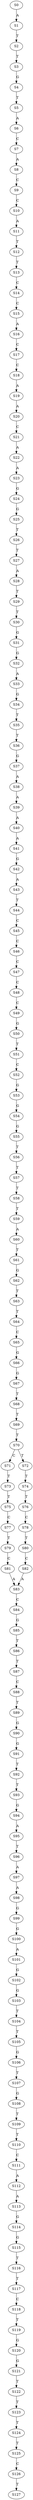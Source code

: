 strict digraph  {
	S0 -> S1 [ label = A ];
	S1 -> S2 [ label = T ];
	S2 -> S3 [ label = T ];
	S3 -> S4 [ label = G ];
	S4 -> S5 [ label = T ];
	S5 -> S6 [ label = A ];
	S6 -> S7 [ label = C ];
	S7 -> S8 [ label = A ];
	S8 -> S9 [ label = C ];
	S9 -> S10 [ label = C ];
	S10 -> S11 [ label = A ];
	S11 -> S12 [ label = T ];
	S12 -> S13 [ label = T ];
	S13 -> S14 [ label = C ];
	S14 -> S15 [ label = C ];
	S15 -> S16 [ label = A ];
	S16 -> S17 [ label = C ];
	S17 -> S18 [ label = C ];
	S18 -> S19 [ label = A ];
	S19 -> S20 [ label = A ];
	S20 -> S21 [ label = C ];
	S21 -> S22 [ label = A ];
	S22 -> S23 [ label = A ];
	S23 -> S24 [ label = G ];
	S24 -> S25 [ label = G ];
	S25 -> S26 [ label = T ];
	S26 -> S27 [ label = T ];
	S27 -> S28 [ label = A ];
	S28 -> S29 [ label = T ];
	S29 -> S30 [ label = T ];
	S30 -> S31 [ label = G ];
	S31 -> S32 [ label = G ];
	S32 -> S33 [ label = A ];
	S33 -> S34 [ label = G ];
	S34 -> S35 [ label = T ];
	S35 -> S36 [ label = T ];
	S36 -> S37 [ label = G ];
	S37 -> S38 [ label = A ];
	S38 -> S39 [ label = A ];
	S39 -> S40 [ label = A ];
	S40 -> S41 [ label = A ];
	S41 -> S42 [ label = G ];
	S42 -> S43 [ label = A ];
	S43 -> S44 [ label = T ];
	S44 -> S45 [ label = C ];
	S45 -> S46 [ label = C ];
	S46 -> S47 [ label = C ];
	S47 -> S48 [ label = C ];
	S48 -> S49 [ label = C ];
	S49 -> S50 [ label = G ];
	S50 -> S51 [ label = T ];
	S51 -> S52 [ label = C ];
	S52 -> S53 [ label = G ];
	S53 -> S54 [ label = G ];
	S54 -> S55 [ label = G ];
	S55 -> S56 [ label = T ];
	S56 -> S57 [ label = T ];
	S57 -> S58 [ label = T ];
	S58 -> S59 [ label = T ];
	S59 -> S60 [ label = A ];
	S60 -> S61 [ label = T ];
	S61 -> S62 [ label = G ];
	S62 -> S63 [ label = T ];
	S63 -> S64 [ label = T ];
	S64 -> S65 [ label = C ];
	S65 -> S66 [ label = G ];
	S66 -> S67 [ label = G ];
	S67 -> S68 [ label = T ];
	S68 -> S69 [ label = T ];
	S69 -> S70 [ label = T ];
	S70 -> S71 [ label = C ];
	S70 -> S72 [ label = T ];
	S71 -> S73 [ label = T ];
	S72 -> S74 [ label = T ];
	S73 -> S75 [ label = T ];
	S74 -> S76 [ label = T ];
	S75 -> S77 [ label = C ];
	S76 -> S78 [ label = C ];
	S77 -> S79 [ label = T ];
	S78 -> S80 [ label = T ];
	S79 -> S81 [ label = C ];
	S80 -> S82 [ label = C ];
	S81 -> S83 [ label = A ];
	S82 -> S83 [ label = A ];
	S83 -> S84 [ label = C ];
	S84 -> S85 [ label = G ];
	S85 -> S86 [ label = T ];
	S86 -> S87 [ label = T ];
	S87 -> S88 [ label = C ];
	S88 -> S89 [ label = T ];
	S89 -> S90 [ label = G ];
	S90 -> S91 [ label = G ];
	S91 -> S92 [ label = T ];
	S92 -> S93 [ label = T ];
	S93 -> S94 [ label = G ];
	S94 -> S95 [ label = A ];
	S95 -> S96 [ label = T ];
	S96 -> S97 [ label = A ];
	S97 -> S98 [ label = A ];
	S98 -> S99 [ label = G ];
	S99 -> S100 [ label = G ];
	S100 -> S101 [ label = A ];
	S101 -> S102 [ label = G ];
	S102 -> S103 [ label = G ];
	S103 -> S104 [ label = T ];
	S104 -> S105 [ label = T ];
	S105 -> S106 [ label = G ];
	S106 -> S107 [ label = T ];
	S107 -> S108 [ label = G ];
	S108 -> S109 [ label = T ];
	S109 -> S110 [ label = T ];
	S110 -> S111 [ label = C ];
	S111 -> S112 [ label = A ];
	S112 -> S113 [ label = A ];
	S113 -> S114 [ label = G ];
	S114 -> S115 [ label = G ];
	S115 -> S116 [ label = T ];
	S116 -> S117 [ label = T ];
	S117 -> S118 [ label = C ];
	S118 -> S119 [ label = T ];
	S119 -> S120 [ label = G ];
	S120 -> S121 [ label = G ];
	S121 -> S122 [ label = T ];
	S122 -> S123 [ label = T ];
	S123 -> S124 [ label = T ];
	S124 -> S125 [ label = T ];
	S125 -> S126 [ label = C ];
	S126 -> S127 [ label = T ];
}
